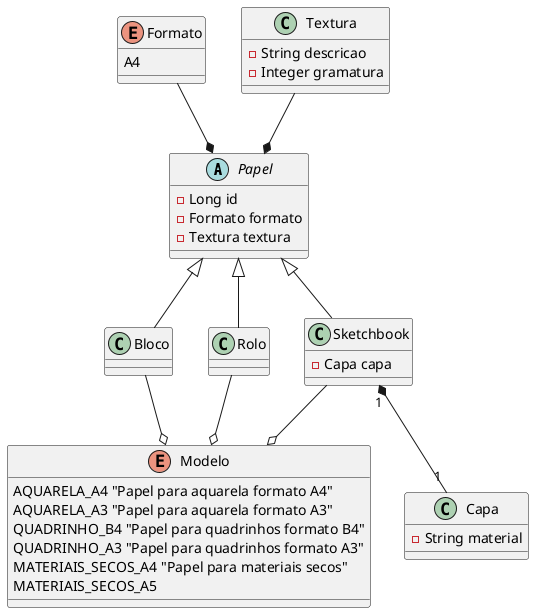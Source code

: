 @startuml Diagram

abstract class Papel {
-Long id 
-Formato formato 
-Textura textura 
}

 
  class Sketchbook{
 -Capa capa
'Um sketchbook é feito com várias folhas
  }
 
 class Bloco {
 'Um bloco de folhas é feito com várias folhas
 }

  
'A4, A3, B5, etc
 enum Formato{ 
A4 
}
 
 class Rolo {}

 enum Modelo{
 AQUARELA_A4 "Papel para aquarela formato A4" 
 AQUARELA_A3 "Papel para aquarela formato A3"
 QUADRINHO_B4 "Papel para quadrinhos formato B4"
 QUADRINHO_A3 "Papel para quadrinhos formato A3"
 MATERIAIS_SECOS_A4 "Papel para materiais secos" 
 MATERIAIS_SECOS_A5
 }
 
class Capa {
-String material
}

class Textura {
-String descricao
-Integer gramatura
}

Rolo --o Modelo 
Bloco --o Modelo 
Sketchbook --o Modelo 


Textura --* Papel
Formato --* Papel

Sketchbook "1"*--"1" Capa


Papel <|-- Bloco
Papel <|-- Rolo
Papel <|-- Sketchbook
 


'Papel <|-- Rolo 
'Papel "*"<|--"1" Bloco
'Papel "*"<|--"1" Sketchbook
'Marca ou Fornecedor? 



@enduml